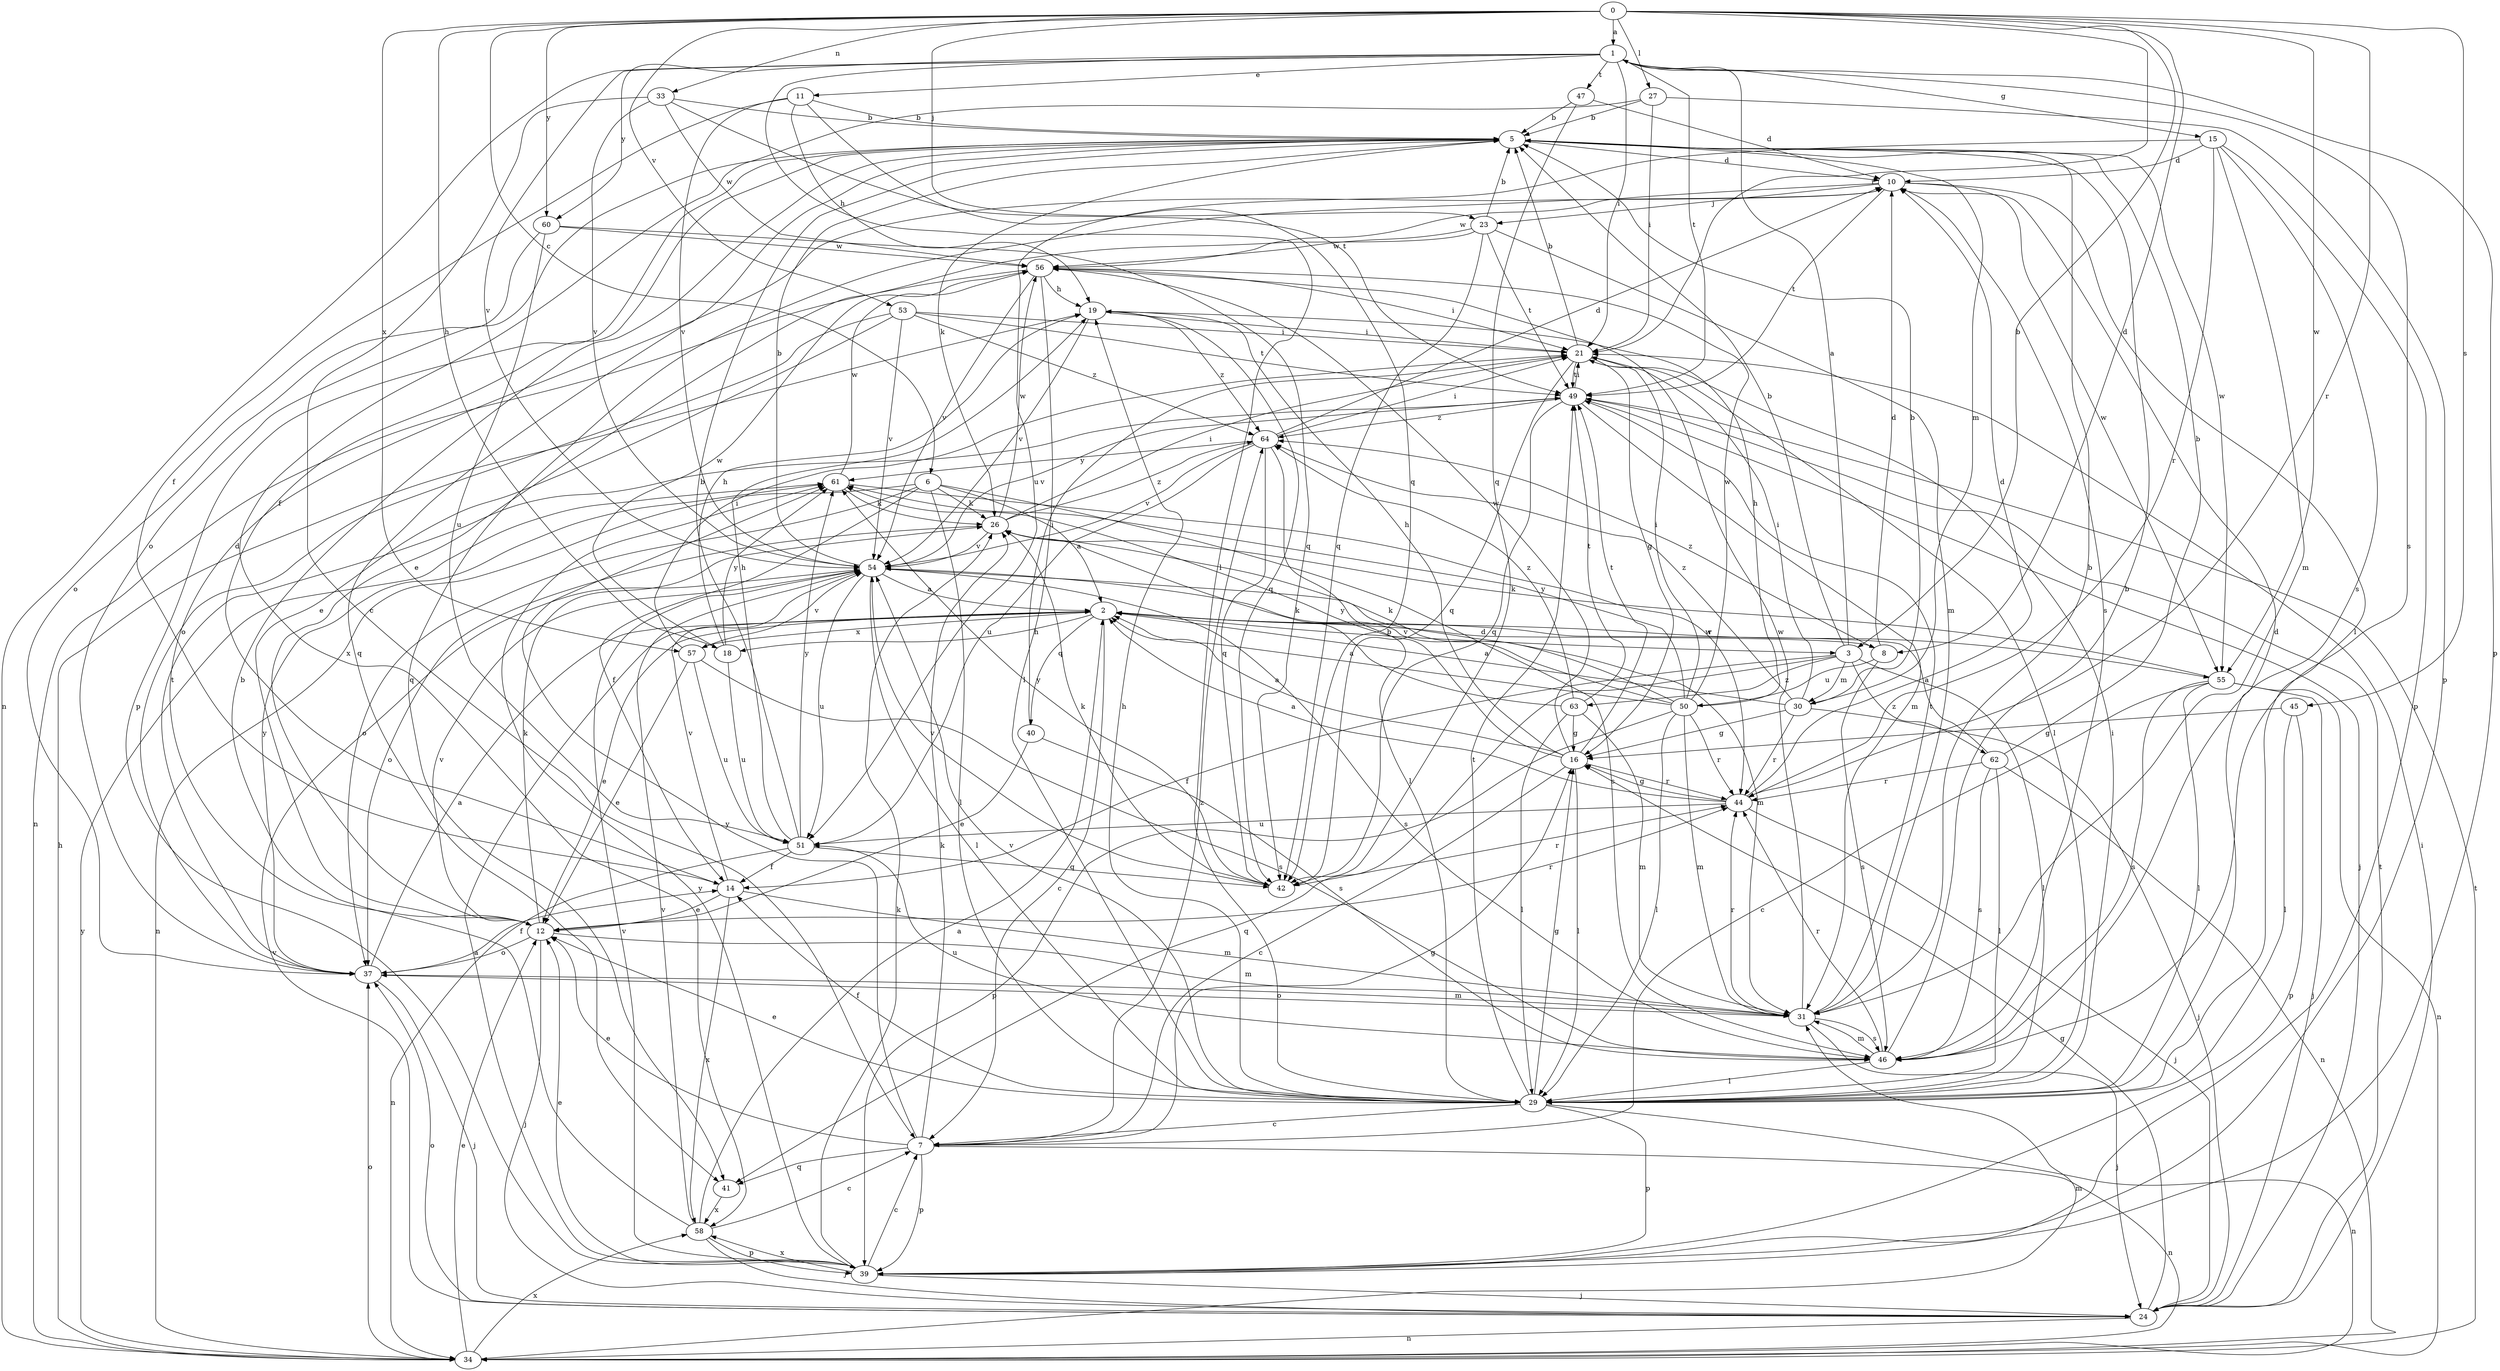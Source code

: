 strict digraph  {
0;
1;
2;
3;
5;
6;
7;
8;
10;
11;
12;
14;
15;
16;
18;
19;
21;
23;
24;
26;
27;
29;
30;
31;
33;
34;
37;
39;
40;
41;
42;
44;
45;
46;
47;
49;
50;
51;
53;
54;
55;
56;
57;
58;
60;
61;
62;
63;
64;
0 -> 1  [label=a];
0 -> 3  [label=b];
0 -> 6  [label=c];
0 -> 8  [label=d];
0 -> 18  [label=h];
0 -> 21  [label=i];
0 -> 23  [label=j];
0 -> 27  [label=l];
0 -> 33  [label=n];
0 -> 44  [label=r];
0 -> 45  [label=s];
0 -> 53  [label=v];
0 -> 55  [label=w];
0 -> 57  [label=x];
0 -> 60  [label=y];
1 -> 11  [label=e];
1 -> 15  [label=g];
1 -> 21  [label=i];
1 -> 29  [label=l];
1 -> 34  [label=n];
1 -> 39  [label=p];
1 -> 46  [label=s];
1 -> 47  [label=t];
1 -> 49  [label=t];
1 -> 54  [label=v];
1 -> 60  [label=y];
2 -> 3  [label=b];
2 -> 7  [label=c];
2 -> 8  [label=d];
2 -> 12  [label=e];
2 -> 18  [label=h];
2 -> 40  [label=q];
2 -> 55  [label=w];
2 -> 57  [label=x];
3 -> 1  [label=a];
3 -> 5  [label=b];
3 -> 14  [label=f];
3 -> 29  [label=l];
3 -> 30  [label=m];
3 -> 41  [label=q];
3 -> 62  [label=z];
3 -> 63  [label=z];
5 -> 10  [label=d];
5 -> 14  [label=f];
5 -> 26  [label=k];
5 -> 30  [label=m];
5 -> 37  [label=o];
5 -> 39  [label=p];
5 -> 41  [label=q];
5 -> 55  [label=w];
6 -> 2  [label=a];
6 -> 14  [label=f];
6 -> 26  [label=k];
6 -> 29  [label=l];
6 -> 34  [label=n];
6 -> 37  [label=o];
6 -> 46  [label=s];
7 -> 12  [label=e];
7 -> 16  [label=g];
7 -> 26  [label=k];
7 -> 34  [label=n];
7 -> 39  [label=p];
7 -> 41  [label=q];
7 -> 61  [label=y];
7 -> 64  [label=z];
8 -> 10  [label=d];
8 -> 46  [label=s];
8 -> 50  [label=u];
8 -> 64  [label=z];
10 -> 23  [label=j];
10 -> 29  [label=l];
10 -> 41  [label=q];
10 -> 46  [label=s];
10 -> 49  [label=t];
10 -> 55  [label=w];
10 -> 56  [label=w];
11 -> 5  [label=b];
11 -> 14  [label=f];
11 -> 19  [label=h];
11 -> 42  [label=q];
11 -> 54  [label=v];
12 -> 10  [label=d];
12 -> 24  [label=j];
12 -> 26  [label=k];
12 -> 31  [label=m];
12 -> 37  [label=o];
12 -> 44  [label=r];
12 -> 54  [label=v];
14 -> 12  [label=e];
14 -> 31  [label=m];
14 -> 54  [label=v];
14 -> 58  [label=x];
15 -> 10  [label=d];
15 -> 31  [label=m];
15 -> 39  [label=p];
15 -> 44  [label=r];
15 -> 46  [label=s];
15 -> 51  [label=u];
16 -> 2  [label=a];
16 -> 7  [label=c];
16 -> 19  [label=h];
16 -> 29  [label=l];
16 -> 44  [label=r];
16 -> 49  [label=t];
16 -> 56  [label=w];
16 -> 61  [label=y];
18 -> 19  [label=h];
18 -> 51  [label=u];
18 -> 56  [label=w];
18 -> 61  [label=y];
19 -> 21  [label=i];
19 -> 42  [label=q];
19 -> 54  [label=v];
19 -> 64  [label=z];
21 -> 5  [label=b];
21 -> 16  [label=g];
21 -> 29  [label=l];
21 -> 42  [label=q];
21 -> 49  [label=t];
23 -> 5  [label=b];
23 -> 12  [label=e];
23 -> 31  [label=m];
23 -> 42  [label=q];
23 -> 49  [label=t];
23 -> 56  [label=w];
24 -> 16  [label=g];
24 -> 21  [label=i];
24 -> 34  [label=n];
24 -> 37  [label=o];
24 -> 49  [label=t];
24 -> 54  [label=v];
26 -> 21  [label=i];
26 -> 37  [label=o];
26 -> 54  [label=v];
26 -> 56  [label=w];
26 -> 64  [label=z];
27 -> 5  [label=b];
27 -> 21  [label=i];
27 -> 39  [label=p];
27 -> 58  [label=x];
29 -> 7  [label=c];
29 -> 10  [label=d];
29 -> 12  [label=e];
29 -> 14  [label=f];
29 -> 16  [label=g];
29 -> 19  [label=h];
29 -> 21  [label=i];
29 -> 34  [label=n];
29 -> 39  [label=p];
29 -> 49  [label=t];
29 -> 54  [label=v];
30 -> 2  [label=a];
30 -> 5  [label=b];
30 -> 16  [label=g];
30 -> 21  [label=i];
30 -> 24  [label=j];
30 -> 44  [label=r];
30 -> 64  [label=z];
31 -> 5  [label=b];
31 -> 24  [label=j];
31 -> 37  [label=o];
31 -> 44  [label=r];
31 -> 46  [label=s];
31 -> 49  [label=t];
31 -> 56  [label=w];
33 -> 5  [label=b];
33 -> 7  [label=c];
33 -> 49  [label=t];
33 -> 54  [label=v];
33 -> 56  [label=w];
34 -> 12  [label=e];
34 -> 19  [label=h];
34 -> 31  [label=m];
34 -> 37  [label=o];
34 -> 49  [label=t];
34 -> 58  [label=x];
34 -> 61  [label=y];
37 -> 2  [label=a];
37 -> 14  [label=f];
37 -> 24  [label=j];
37 -> 31  [label=m];
37 -> 49  [label=t];
37 -> 61  [label=y];
39 -> 2  [label=a];
39 -> 7  [label=c];
39 -> 12  [label=e];
39 -> 24  [label=j];
39 -> 26  [label=k];
39 -> 54  [label=v];
39 -> 58  [label=x];
39 -> 61  [label=y];
40 -> 12  [label=e];
40 -> 21  [label=i];
40 -> 46  [label=s];
41 -> 58  [label=x];
42 -> 26  [label=k];
42 -> 44  [label=r];
42 -> 54  [label=v];
42 -> 61  [label=y];
44 -> 2  [label=a];
44 -> 10  [label=d];
44 -> 16  [label=g];
44 -> 24  [label=j];
44 -> 51  [label=u];
45 -> 16  [label=g];
45 -> 29  [label=l];
45 -> 39  [label=p];
46 -> 5  [label=b];
46 -> 29  [label=l];
46 -> 31  [label=m];
46 -> 44  [label=r];
46 -> 51  [label=u];
47 -> 5  [label=b];
47 -> 10  [label=d];
47 -> 42  [label=q];
49 -> 21  [label=i];
49 -> 24  [label=j];
49 -> 31  [label=m];
49 -> 42  [label=q];
49 -> 54  [label=v];
49 -> 64  [label=z];
50 -> 2  [label=a];
50 -> 19  [label=h];
50 -> 21  [label=i];
50 -> 26  [label=k];
50 -> 29  [label=l];
50 -> 31  [label=m];
50 -> 39  [label=p];
50 -> 44  [label=r];
50 -> 54  [label=v];
50 -> 56  [label=w];
50 -> 61  [label=y];
51 -> 5  [label=b];
51 -> 14  [label=f];
51 -> 19  [label=h];
51 -> 34  [label=n];
51 -> 42  [label=q];
51 -> 61  [label=y];
53 -> 12  [label=e];
53 -> 21  [label=i];
53 -> 37  [label=o];
53 -> 49  [label=t];
53 -> 54  [label=v];
53 -> 64  [label=z];
54 -> 2  [label=a];
54 -> 5  [label=b];
54 -> 29  [label=l];
54 -> 31  [label=m];
54 -> 46  [label=s];
54 -> 51  [label=u];
55 -> 7  [label=c];
55 -> 24  [label=j];
55 -> 26  [label=k];
55 -> 29  [label=l];
55 -> 34  [label=n];
55 -> 46  [label=s];
56 -> 19  [label=h];
56 -> 21  [label=i];
56 -> 29  [label=l];
56 -> 34  [label=n];
56 -> 54  [label=v];
57 -> 12  [label=e];
57 -> 21  [label=i];
57 -> 46  [label=s];
57 -> 51  [label=u];
57 -> 54  [label=v];
58 -> 2  [label=a];
58 -> 5  [label=b];
58 -> 7  [label=c];
58 -> 24  [label=j];
58 -> 39  [label=p];
58 -> 54  [label=v];
60 -> 37  [label=o];
60 -> 42  [label=q];
60 -> 51  [label=u];
60 -> 56  [label=w];
61 -> 26  [label=k];
61 -> 44  [label=r];
61 -> 56  [label=w];
62 -> 2  [label=a];
62 -> 5  [label=b];
62 -> 29  [label=l];
62 -> 34  [label=n];
62 -> 44  [label=r];
62 -> 46  [label=s];
63 -> 16  [label=g];
63 -> 26  [label=k];
63 -> 29  [label=l];
63 -> 31  [label=m];
63 -> 49  [label=t];
63 -> 64  [label=z];
64 -> 10  [label=d];
64 -> 21  [label=i];
64 -> 29  [label=l];
64 -> 42  [label=q];
64 -> 51  [label=u];
64 -> 54  [label=v];
64 -> 61  [label=y];
}
